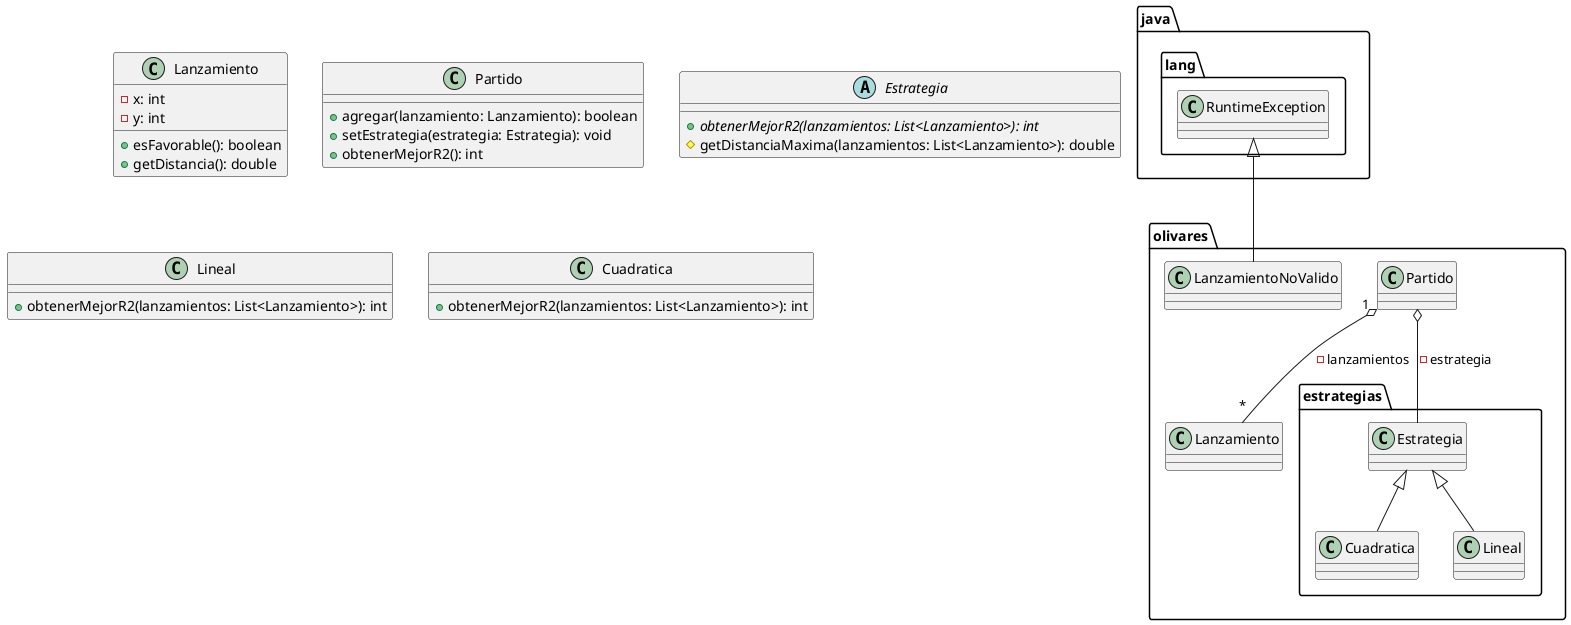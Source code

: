 @startuml

package "java.lang" {
	class RuntimeException
}

package "olivares" {
	Partido "1" o-- "*" Lanzamiento: -lanzamientos
	package "estrategias" {
		Estrategia <|-- Cuadratica
		Estrategia <|-- Lineal
	}
	Partido o-- Estrategia: -estrategia
	RuntimeException <|-- LanzamientoNoValido
}

class Lanzamiento {
	-x: int
	-y: int
	+esFavorable(): boolean
	+getDistancia(): double
}
class Partido {
	+agregar(lanzamiento: Lanzamiento): boolean
	+setEstrategia(estrategia: Estrategia): void
	+obtenerMejorR2(): int
}
abstract class Estrategia {
	{abstract} +obtenerMejorR2(lanzamientos: List<Lanzamiento>): int
	#getDistanciaMaxima(lanzamientos: List<Lanzamiento>): double
}
class Lineal {
	+obtenerMejorR2(lanzamientos: List<Lanzamiento>): int
}
class Cuadratica {
	+obtenerMejorR2(lanzamientos: List<Lanzamiento>): int
}
@enduml
